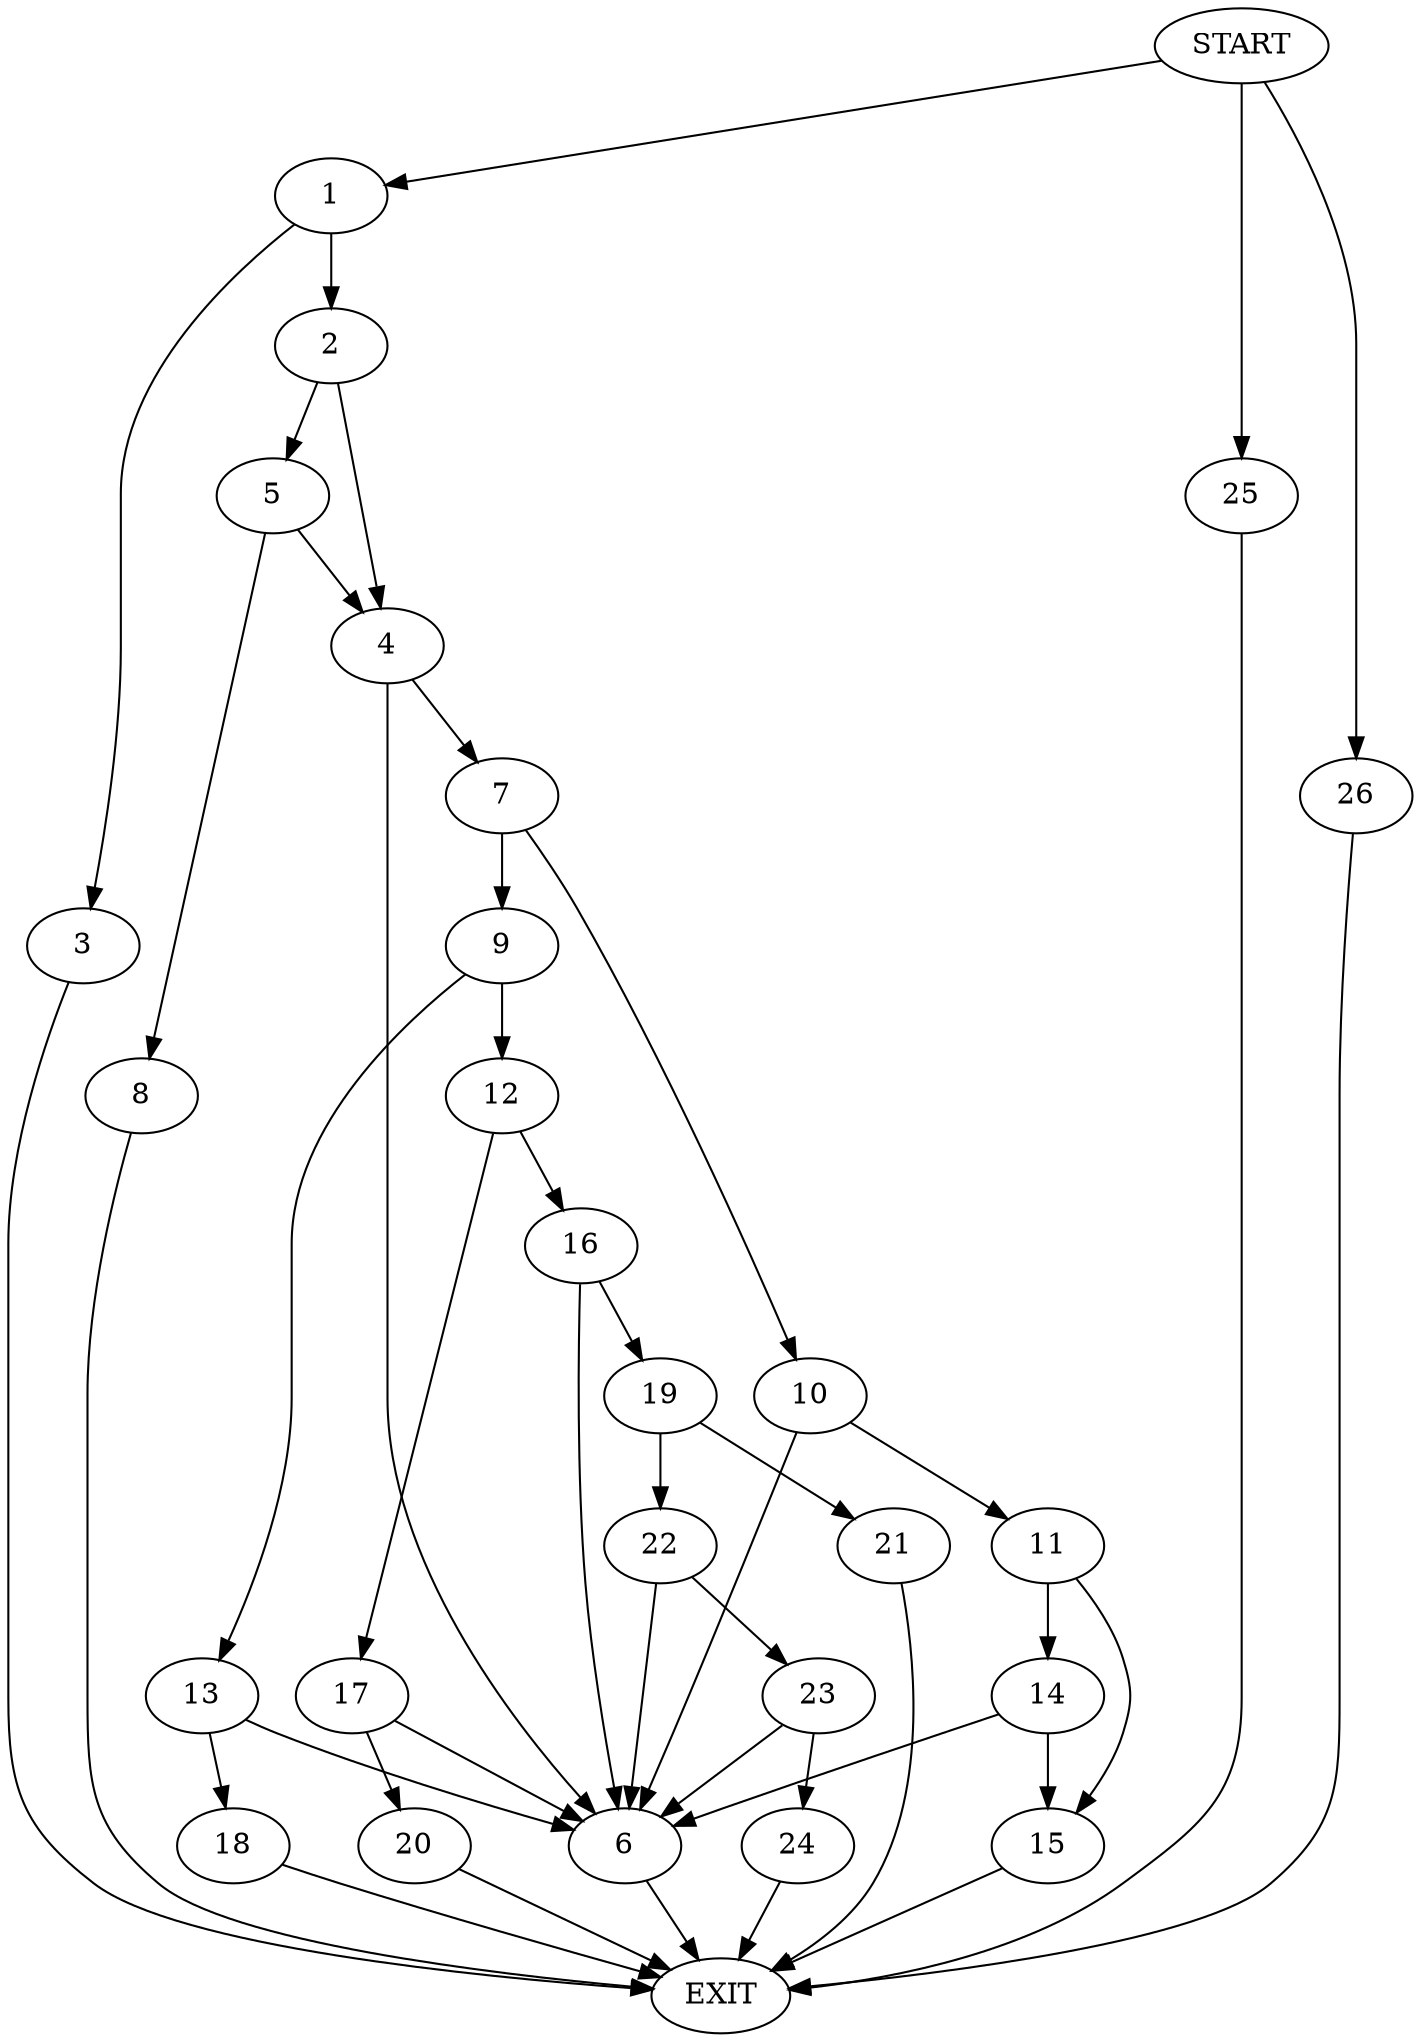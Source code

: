 digraph {
0 [label="START"]
27 [label="EXIT"]
0 -> 1
1 -> 2
1 -> 3
2 -> 4
2 -> 5
3 -> 27
4 -> 6
4 -> 7
5 -> 4
5 -> 8
8 -> 27
6 -> 27
7 -> 9
7 -> 10
10 -> 6
10 -> 11
9 -> 12
9 -> 13
11 -> 14
11 -> 15
15 -> 27
14 -> 6
14 -> 15
12 -> 16
12 -> 17
13 -> 6
13 -> 18
18 -> 27
16 -> 6
16 -> 19
17 -> 6
17 -> 20
20 -> 27
19 -> 21
19 -> 22
22 -> 23
22 -> 6
21 -> 27
23 -> 6
23 -> 24
24 -> 27
0 -> 25
25 -> 27
0 -> 26
26 -> 27
}
